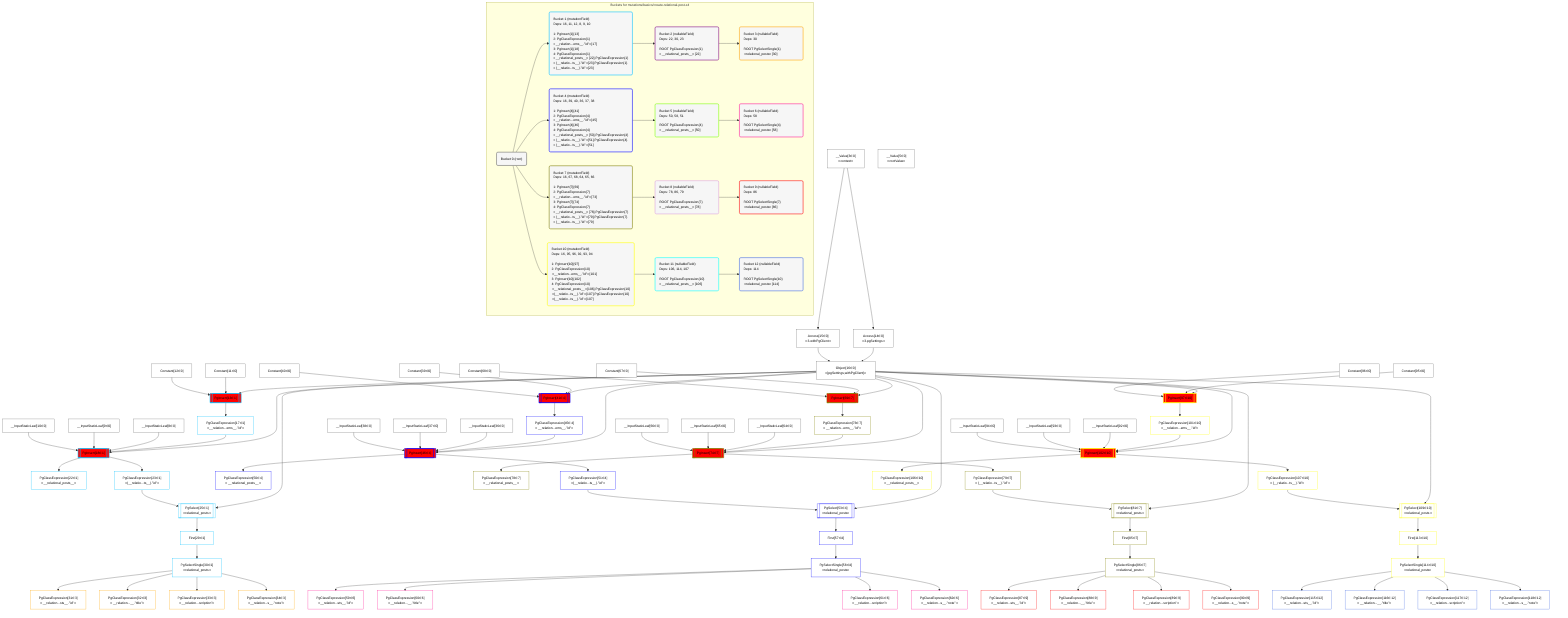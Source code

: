 %%{init: {'themeVariables': { 'fontSize': '12px'}}}%%
graph TD
    classDef path fill:#eee,stroke:#000,color:#000
    classDef plan fill:#fff,stroke-width:1px,color:#000
    classDef itemplan fill:#fff,stroke-width:2px,color:#000
    classDef sideeffectplan fill:#f00,stroke-width:2px,color:#000
    classDef bucket fill:#f6f6f6,color:#000,stroke-width:2px,text-align:left


    %% define steps
    __Value3["__Value[3∈0]<br />ᐸcontextᐳ"]:::plan
    __Value5["__Value[5∈0]<br />ᐸrootValueᐳ"]:::plan
    __InputStaticLeaf8["__InputStaticLeaf[8∈0]"]:::plan
    __InputStaticLeaf9["__InputStaticLeaf[9∈0]"]:::plan
    __InputStaticLeaf10["__InputStaticLeaf[10∈0]"]:::plan
    Constant11["Constant[11∈0]"]:::plan
    Constant12["Constant[12∈0]"]:::plan
    Access14["Access[14∈0]<br />ᐸ3.pgSettingsᐳ"]:::plan
    Access15["Access[15∈0]<br />ᐸ3.withPgClientᐳ"]:::plan
    Object16["Object[16∈0]<br />ᐸ{pgSettings,withPgClient}ᐳ"]:::plan
    PgInsert13[["PgInsert[13∈1]"]]:::sideeffectplan
    PgClassExpression17["PgClassExpression[17∈1]<br />ᐸ__relation...ems__.”id”ᐳ"]:::plan
    PgInsert18[["PgInsert[18∈1]"]]:::sideeffectplan
    PgClassExpression22["PgClassExpression[22∈1]<br />ᐸ__relational_posts__ᐳ"]:::plan
    PgClassExpression23["PgClassExpression[23∈1]<br />ᐸ(__relatio...ts__).”id”ᐳ"]:::plan
    PgSelect25[["PgSelect[25∈1]<br />ᐸrelational_postsᐳ"]]:::plan
    First29["First[29∈1]"]:::plan
    PgSelectSingle30["PgSelectSingle[30∈1]<br />ᐸrelational_postsᐳ"]:::plan
    PgClassExpression31["PgClassExpression[31∈3]<br />ᐸ__relation...sts__.”id”ᐳ"]:::plan
    PgClassExpression32["PgClassExpression[32∈3]<br />ᐸ__relation...__.”title”ᐳ"]:::plan
    PgClassExpression33["PgClassExpression[33∈3]<br />ᐸ__relation...scription”ᐳ"]:::plan
    PgClassExpression34["PgClassExpression[34∈3]<br />ᐸ__relation...s__.”note”ᐳ"]:::plan
    __InputStaticLeaf36["__InputStaticLeaf[36∈0]"]:::plan
    __InputStaticLeaf37["__InputStaticLeaf[37∈0]"]:::plan
    __InputStaticLeaf38["__InputStaticLeaf[38∈0]"]:::plan
    Constant39["Constant[39∈0]"]:::plan
    Constant40["Constant[40∈0]"]:::plan
    PgInsert41[["PgInsert[41∈4]"]]:::sideeffectplan
    PgClassExpression45["PgClassExpression[45∈4]<br />ᐸ__relation...ems__.”id”ᐳ"]:::plan
    PgInsert46[["PgInsert[46∈4]"]]:::sideeffectplan
    PgClassExpression50["PgClassExpression[50∈4]<br />ᐸ__relational_posts__ᐳ"]:::plan
    PgClassExpression51["PgClassExpression[51∈4]<br />ᐸ(__relatio...ts__).”id”ᐳ"]:::plan
    PgSelect53[["PgSelect[53∈4]<br />ᐸrelational_postsᐳ"]]:::plan
    First57["First[57∈4]"]:::plan
    PgSelectSingle58["PgSelectSingle[58∈4]<br />ᐸrelational_postsᐳ"]:::plan
    PgClassExpression59["PgClassExpression[59∈6]<br />ᐸ__relation...sts__.”id”ᐳ"]:::plan
    PgClassExpression60["PgClassExpression[60∈6]<br />ᐸ__relation...__.”title”ᐳ"]:::plan
    PgClassExpression61["PgClassExpression[61∈6]<br />ᐸ__relation...scription”ᐳ"]:::plan
    PgClassExpression62["PgClassExpression[62∈6]<br />ᐸ__relation...s__.”note”ᐳ"]:::plan
    __InputStaticLeaf64["__InputStaticLeaf[64∈0]"]:::plan
    __InputStaticLeaf65["__InputStaticLeaf[65∈0]"]:::plan
    __InputStaticLeaf66["__InputStaticLeaf[66∈0]"]:::plan
    Constant67["Constant[67∈0]"]:::plan
    Constant68["Constant[68∈0]"]:::plan
    PgInsert69[["PgInsert[69∈7]"]]:::sideeffectplan
    PgClassExpression73["PgClassExpression[73∈7]<br />ᐸ__relation...ems__.”id”ᐳ"]:::plan
    PgInsert74[["PgInsert[74∈7]"]]:::sideeffectplan
    PgClassExpression78["PgClassExpression[78∈7]<br />ᐸ__relational_posts__ᐳ"]:::plan
    PgClassExpression79["PgClassExpression[79∈7]<br />ᐸ(__relatio...ts__).”id”ᐳ"]:::plan
    PgSelect81[["PgSelect[81∈7]<br />ᐸrelational_postsᐳ"]]:::plan
    First85["First[85∈7]"]:::plan
    PgSelectSingle86["PgSelectSingle[86∈7]<br />ᐸrelational_postsᐳ"]:::plan
    PgClassExpression87["PgClassExpression[87∈9]<br />ᐸ__relation...sts__.”id”ᐳ"]:::plan
    PgClassExpression88["PgClassExpression[88∈9]<br />ᐸ__relation...__.”title”ᐳ"]:::plan
    PgClassExpression89["PgClassExpression[89∈9]<br />ᐸ__relation...scription”ᐳ"]:::plan
    PgClassExpression90["PgClassExpression[90∈9]<br />ᐸ__relation...s__.”note”ᐳ"]:::plan
    __InputStaticLeaf92["__InputStaticLeaf[92∈0]"]:::plan
    __InputStaticLeaf93["__InputStaticLeaf[93∈0]"]:::plan
    __InputStaticLeaf94["__InputStaticLeaf[94∈0]"]:::plan
    Constant95["Constant[95∈0]"]:::plan
    Constant96["Constant[96∈0]"]:::plan
    PgInsert97[["PgInsert[97∈10]"]]:::sideeffectplan
    PgClassExpression101["PgClassExpression[101∈10]<br />ᐸ__relation...ems__.”id”ᐳ"]:::plan
    PgInsert102[["PgInsert[102∈10]"]]:::sideeffectplan
    PgClassExpression106["PgClassExpression[106∈10]<br />ᐸ__relational_posts__ᐳ"]:::plan
    PgClassExpression107["PgClassExpression[107∈10]<br />ᐸ(__relatio...ts__).”id”ᐳ"]:::plan
    PgSelect109[["PgSelect[109∈10]<br />ᐸrelational_postsᐳ"]]:::plan
    First113["First[113∈10]"]:::plan
    PgSelectSingle114["PgSelectSingle[114∈10]<br />ᐸrelational_postsᐳ"]:::plan
    PgClassExpression115["PgClassExpression[115∈12]<br />ᐸ__relation...sts__.”id”ᐳ"]:::plan
    PgClassExpression116["PgClassExpression[116∈12]<br />ᐸ__relation...__.”title”ᐳ"]:::plan
    PgClassExpression117["PgClassExpression[117∈12]<br />ᐸ__relation...scription”ᐳ"]:::plan
    PgClassExpression118["PgClassExpression[118∈12]<br />ᐸ__relation...s__.”note”ᐳ"]:::plan

    %% plan dependencies
    __Value3 --> Access14
    __Value3 --> Access15
    Access14 & Access15 --> Object16
    Object16 & Constant11 & Constant12 --> PgInsert13
    PgInsert13 --> PgClassExpression17
    Object16 & PgClassExpression17 & __InputStaticLeaf8 & __InputStaticLeaf9 & __InputStaticLeaf10 --> PgInsert18
    PgInsert18 --> PgClassExpression22
    PgInsert18 --> PgClassExpression23
    Object16 & PgClassExpression23 --> PgSelect25
    PgSelect25 --> First29
    First29 --> PgSelectSingle30
    PgSelectSingle30 --> PgClassExpression31
    PgSelectSingle30 --> PgClassExpression32
    PgSelectSingle30 --> PgClassExpression33
    PgSelectSingle30 --> PgClassExpression34
    Object16 & Constant39 & Constant40 --> PgInsert41
    PgInsert41 --> PgClassExpression45
    Object16 & PgClassExpression45 & __InputStaticLeaf36 & __InputStaticLeaf37 & __InputStaticLeaf38 --> PgInsert46
    PgInsert46 --> PgClassExpression50
    PgInsert46 --> PgClassExpression51
    Object16 & PgClassExpression51 --> PgSelect53
    PgSelect53 --> First57
    First57 --> PgSelectSingle58
    PgSelectSingle58 --> PgClassExpression59
    PgSelectSingle58 --> PgClassExpression60
    PgSelectSingle58 --> PgClassExpression61
    PgSelectSingle58 --> PgClassExpression62
    Object16 & Constant67 & Constant68 --> PgInsert69
    PgInsert69 --> PgClassExpression73
    Object16 & PgClassExpression73 & __InputStaticLeaf64 & __InputStaticLeaf65 & __InputStaticLeaf66 --> PgInsert74
    PgInsert74 --> PgClassExpression78
    PgInsert74 --> PgClassExpression79
    Object16 & PgClassExpression79 --> PgSelect81
    PgSelect81 --> First85
    First85 --> PgSelectSingle86
    PgSelectSingle86 --> PgClassExpression87
    PgSelectSingle86 --> PgClassExpression88
    PgSelectSingle86 --> PgClassExpression89
    PgSelectSingle86 --> PgClassExpression90
    Object16 & Constant95 & Constant96 --> PgInsert97
    PgInsert97 --> PgClassExpression101
    Object16 & PgClassExpression101 & __InputStaticLeaf92 & __InputStaticLeaf93 & __InputStaticLeaf94 --> PgInsert102
    PgInsert102 --> PgClassExpression106
    PgInsert102 --> PgClassExpression107
    Object16 & PgClassExpression107 --> PgSelect109
    PgSelect109 --> First113
    First113 --> PgSelectSingle114
    PgSelectSingle114 --> PgClassExpression115
    PgSelectSingle114 --> PgClassExpression116
    PgSelectSingle114 --> PgClassExpression117
    PgSelectSingle114 --> PgClassExpression118

    subgraph "Buckets for mutations/basics/create-relational-post-x4"
    Bucket0("Bucket 0 (root)"):::bucket
    classDef bucket0 stroke:#696969
    class Bucket0,__Value3,__Value5,__InputStaticLeaf8,__InputStaticLeaf9,__InputStaticLeaf10,Constant11,Constant12,Access14,Access15,Object16,__InputStaticLeaf36,__InputStaticLeaf37,__InputStaticLeaf38,Constant39,Constant40,__InputStaticLeaf64,__InputStaticLeaf65,__InputStaticLeaf66,Constant67,Constant68,__InputStaticLeaf92,__InputStaticLeaf93,__InputStaticLeaf94,Constant95,Constant96 bucket0
    Bucket1("Bucket 1 (mutationField)<br />Deps: 16, 11, 12, 8, 9, 10<br /><br />1: PgInsert{1}[13]<br />2: PgClassExpression{1}ᐸ__relation...ems__.”id”ᐳ[17]<br />3: PgInsert{1}[18]<br />4: PgClassExpression{1}ᐸ__relational_posts__ᐳ[22],PgClassExpression{1}ᐸ(__relatio...ts__).”id”ᐳ[23],PgClassExpression{1}ᐸ(__relatio...ts__).”id”ᐳ[23]"):::bucket
    classDef bucket1 stroke:#00bfff
    class Bucket1,PgInsert13,PgClassExpression17,PgInsert18,PgClassExpression22,PgClassExpression23,PgSelect25,First29,PgSelectSingle30 bucket1
    Bucket2("Bucket 2 (nullableField)<br />Deps: 22, 30, 23<br /><br />ROOT PgClassExpression{1}ᐸ__relational_posts__ᐳ[22]"):::bucket
    classDef bucket2 stroke:#7f007f
    class Bucket2 bucket2
    Bucket3("Bucket 3 (nullableField)<br />Deps: 30<br /><br />ROOT PgSelectSingle{1}ᐸrelational_postsᐳ[30]"):::bucket
    classDef bucket3 stroke:#ffa500
    class Bucket3,PgClassExpression31,PgClassExpression32,PgClassExpression33,PgClassExpression34 bucket3
    Bucket4("Bucket 4 (mutationField)<br />Deps: 16, 39, 40, 36, 37, 38<br /><br />1: PgInsert{4}[41]<br />2: PgClassExpression{4}ᐸ__relation...ems__.”id”ᐳ[45]<br />3: PgInsert{4}[46]<br />4: PgClassExpression{4}ᐸ__relational_posts__ᐳ[50],PgClassExpression{4}ᐸ(__relatio...ts__).”id”ᐳ[51],PgClassExpression{4}ᐸ(__relatio...ts__).”id”ᐳ[51]"):::bucket
    classDef bucket4 stroke:#0000ff
    class Bucket4,PgInsert41,PgClassExpression45,PgInsert46,PgClassExpression50,PgClassExpression51,PgSelect53,First57,PgSelectSingle58 bucket4
    Bucket5("Bucket 5 (nullableField)<br />Deps: 50, 58, 51<br /><br />ROOT PgClassExpression{4}ᐸ__relational_posts__ᐳ[50]"):::bucket
    classDef bucket5 stroke:#7fff00
    class Bucket5 bucket5
    Bucket6("Bucket 6 (nullableField)<br />Deps: 58<br /><br />ROOT PgSelectSingle{4}ᐸrelational_postsᐳ[58]"):::bucket
    classDef bucket6 stroke:#ff1493
    class Bucket6,PgClassExpression59,PgClassExpression60,PgClassExpression61,PgClassExpression62 bucket6
    Bucket7("Bucket 7 (mutationField)<br />Deps: 16, 67, 68, 64, 65, 66<br /><br />1: PgInsert{7}[69]<br />2: PgClassExpression{7}ᐸ__relation...ems__.”id”ᐳ[73]<br />3: PgInsert{7}[74]<br />4: PgClassExpression{7}ᐸ__relational_posts__ᐳ[78],PgClassExpression{7}ᐸ(__relatio...ts__).”id”ᐳ[79],PgClassExpression{7}ᐸ(__relatio...ts__).”id”ᐳ[79]"):::bucket
    classDef bucket7 stroke:#808000
    class Bucket7,PgInsert69,PgClassExpression73,PgInsert74,PgClassExpression78,PgClassExpression79,PgSelect81,First85,PgSelectSingle86 bucket7
    Bucket8("Bucket 8 (nullableField)<br />Deps: 78, 86, 79<br /><br />ROOT PgClassExpression{7}ᐸ__relational_posts__ᐳ[78]"):::bucket
    classDef bucket8 stroke:#dda0dd
    class Bucket8 bucket8
    Bucket9("Bucket 9 (nullableField)<br />Deps: 86<br /><br />ROOT PgSelectSingle{7}ᐸrelational_postsᐳ[86]"):::bucket
    classDef bucket9 stroke:#ff0000
    class Bucket9,PgClassExpression87,PgClassExpression88,PgClassExpression89,PgClassExpression90 bucket9
    Bucket10("Bucket 10 (mutationField)<br />Deps: 16, 95, 96, 92, 93, 94<br /><br />1: PgInsert{10}[97]<br />2: PgClassExpression{10}ᐸ__relation...ems__.”id”ᐳ[101]<br />3: PgInsert{10}[102]<br />4: PgClassExpression{10}ᐸ__relational_posts__ᐳ[106],PgClassExpression{10}ᐸ(__relatio...ts__).”id”ᐳ[107],PgClassExpression{10}ᐸ(__relatio...ts__).”id”ᐳ[107]"):::bucket
    classDef bucket10 stroke:#ffff00
    class Bucket10,PgInsert97,PgClassExpression101,PgInsert102,PgClassExpression106,PgClassExpression107,PgSelect109,First113,PgSelectSingle114 bucket10
    Bucket11("Bucket 11 (nullableField)<br />Deps: 106, 114, 107<br /><br />ROOT PgClassExpression{10}ᐸ__relational_posts__ᐳ[106]"):::bucket
    classDef bucket11 stroke:#00ffff
    class Bucket11 bucket11
    Bucket12("Bucket 12 (nullableField)<br />Deps: 114<br /><br />ROOT PgSelectSingle{10}ᐸrelational_postsᐳ[114]"):::bucket
    classDef bucket12 stroke:#4169e1
    class Bucket12,PgClassExpression115,PgClassExpression116,PgClassExpression117,PgClassExpression118 bucket12
    Bucket0 --> Bucket1 & Bucket4 & Bucket7 & Bucket10
    Bucket1 --> Bucket2
    Bucket2 --> Bucket3
    Bucket4 --> Bucket5
    Bucket5 --> Bucket6
    Bucket7 --> Bucket8
    Bucket8 --> Bucket9
    Bucket10 --> Bucket11
    Bucket11 --> Bucket12
    end